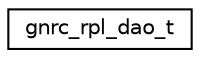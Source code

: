 digraph "Graphical Class Hierarchy"
{
 // LATEX_PDF_SIZE
  edge [fontname="Helvetica",fontsize="10",labelfontname="Helvetica",labelfontsize="10"];
  node [fontname="Helvetica",fontsize="10",shape=record];
  rankdir="LR";
  Node0 [label="gnrc_rpl_dao_t",height=0.2,width=0.4,color="black", fillcolor="white", style="filled",URL="$structgnrc__rpl__dao__t.html",tooltip="Destination Advertisement Object."];
}
